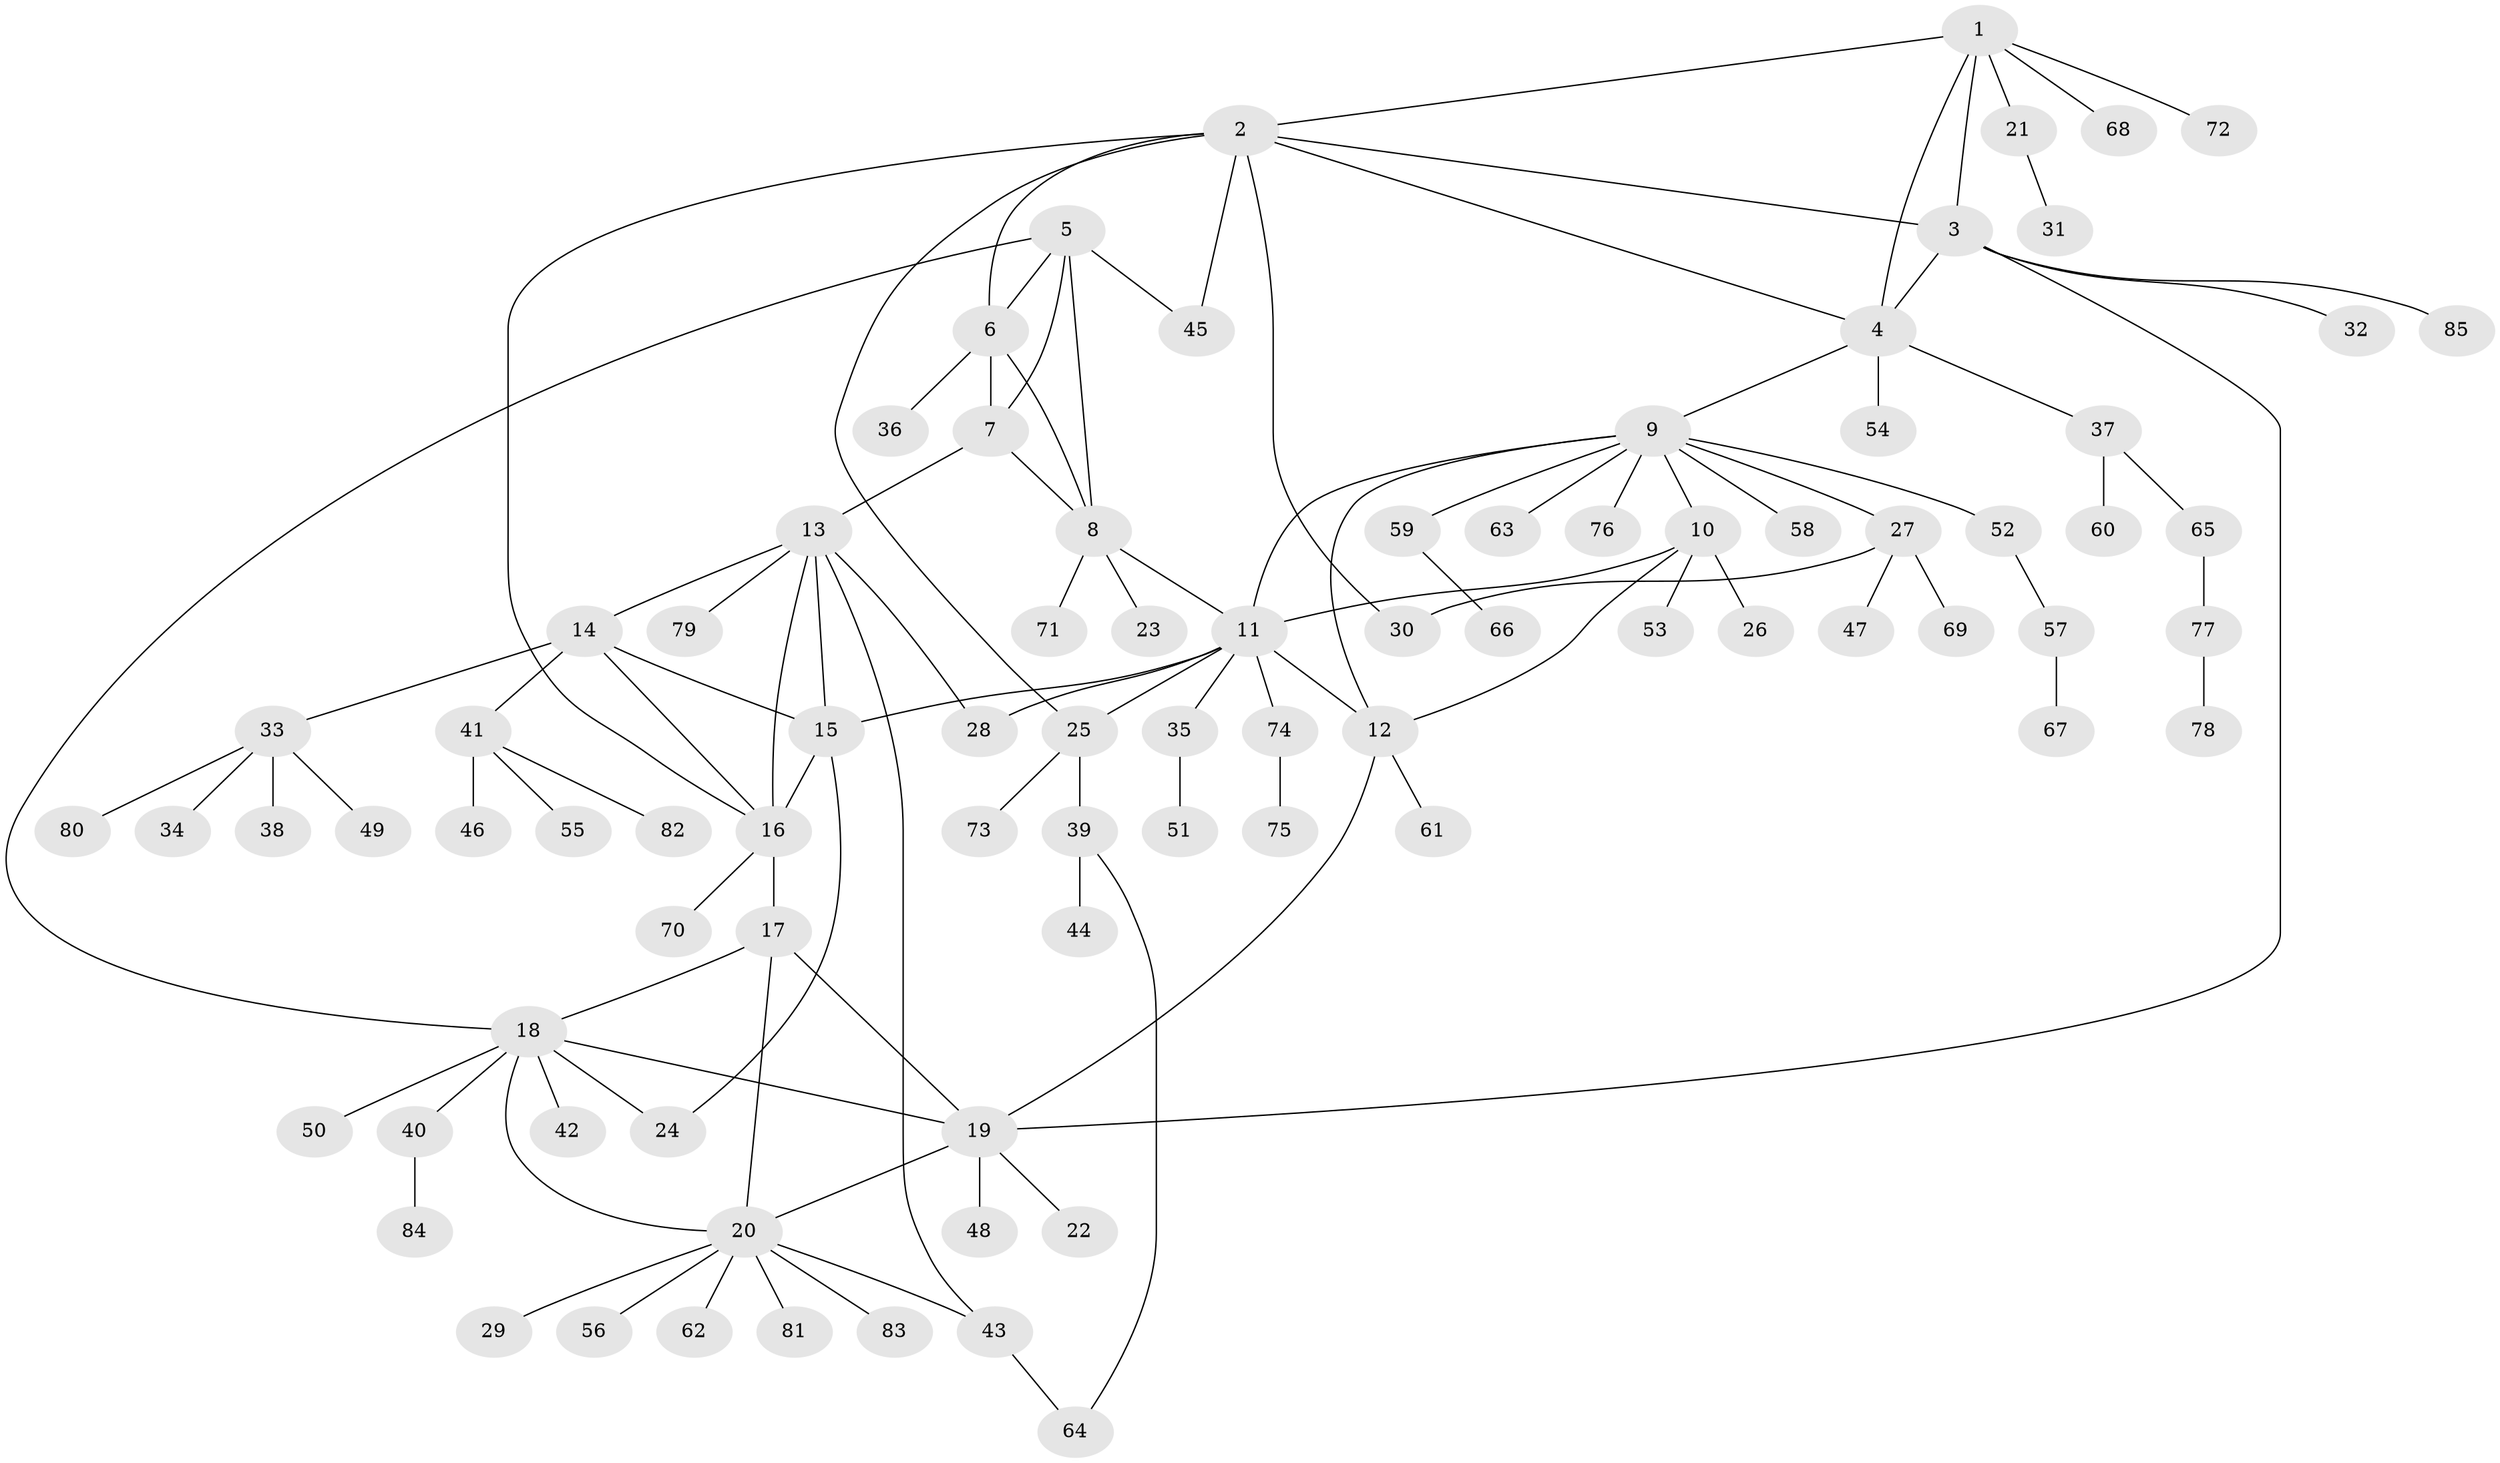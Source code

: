 // Generated by graph-tools (version 1.1) at 2025/54/03/09/25 04:54:58]
// undirected, 85 vertices, 112 edges
graph export_dot {
graph [start="1"]
  node [color=gray90,style=filled];
  1;
  2;
  3;
  4;
  5;
  6;
  7;
  8;
  9;
  10;
  11;
  12;
  13;
  14;
  15;
  16;
  17;
  18;
  19;
  20;
  21;
  22;
  23;
  24;
  25;
  26;
  27;
  28;
  29;
  30;
  31;
  32;
  33;
  34;
  35;
  36;
  37;
  38;
  39;
  40;
  41;
  42;
  43;
  44;
  45;
  46;
  47;
  48;
  49;
  50;
  51;
  52;
  53;
  54;
  55;
  56;
  57;
  58;
  59;
  60;
  61;
  62;
  63;
  64;
  65;
  66;
  67;
  68;
  69;
  70;
  71;
  72;
  73;
  74;
  75;
  76;
  77;
  78;
  79;
  80;
  81;
  82;
  83;
  84;
  85;
  1 -- 2;
  1 -- 3;
  1 -- 4;
  1 -- 21;
  1 -- 68;
  1 -- 72;
  2 -- 3;
  2 -- 4;
  2 -- 6;
  2 -- 16;
  2 -- 25;
  2 -- 30;
  2 -- 45;
  3 -- 4;
  3 -- 19;
  3 -- 32;
  3 -- 85;
  4 -- 9;
  4 -- 37;
  4 -- 54;
  5 -- 6;
  5 -- 7;
  5 -- 8;
  5 -- 18;
  5 -- 45;
  6 -- 7;
  6 -- 8;
  6 -- 36;
  7 -- 8;
  7 -- 13;
  8 -- 11;
  8 -- 23;
  8 -- 71;
  9 -- 10;
  9 -- 11;
  9 -- 12;
  9 -- 27;
  9 -- 52;
  9 -- 58;
  9 -- 59;
  9 -- 63;
  9 -- 76;
  10 -- 11;
  10 -- 12;
  10 -- 26;
  10 -- 53;
  11 -- 12;
  11 -- 15;
  11 -- 25;
  11 -- 28;
  11 -- 35;
  11 -- 74;
  12 -- 19;
  12 -- 61;
  13 -- 14;
  13 -- 15;
  13 -- 16;
  13 -- 28;
  13 -- 43;
  13 -- 79;
  14 -- 15;
  14 -- 16;
  14 -- 33;
  14 -- 41;
  15 -- 16;
  15 -- 24;
  16 -- 17;
  16 -- 70;
  17 -- 18;
  17 -- 19;
  17 -- 20;
  18 -- 19;
  18 -- 20;
  18 -- 24;
  18 -- 40;
  18 -- 42;
  18 -- 50;
  19 -- 20;
  19 -- 22;
  19 -- 48;
  20 -- 29;
  20 -- 43;
  20 -- 56;
  20 -- 62;
  20 -- 81;
  20 -- 83;
  21 -- 31;
  25 -- 39;
  25 -- 73;
  27 -- 30;
  27 -- 47;
  27 -- 69;
  33 -- 34;
  33 -- 38;
  33 -- 49;
  33 -- 80;
  35 -- 51;
  37 -- 60;
  37 -- 65;
  39 -- 44;
  39 -- 64;
  40 -- 84;
  41 -- 46;
  41 -- 55;
  41 -- 82;
  43 -- 64;
  52 -- 57;
  57 -- 67;
  59 -- 66;
  65 -- 77;
  74 -- 75;
  77 -- 78;
}
